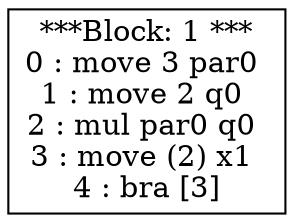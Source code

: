 digraph structs {
1 [shape=record,label="***Block: 1 ***\n0 : move 3 par0 \n1 : move 2 q0 \n2 : mul par0 q0 \n3 : move (2) x1 \n4 : bra [3]\n"]

}

